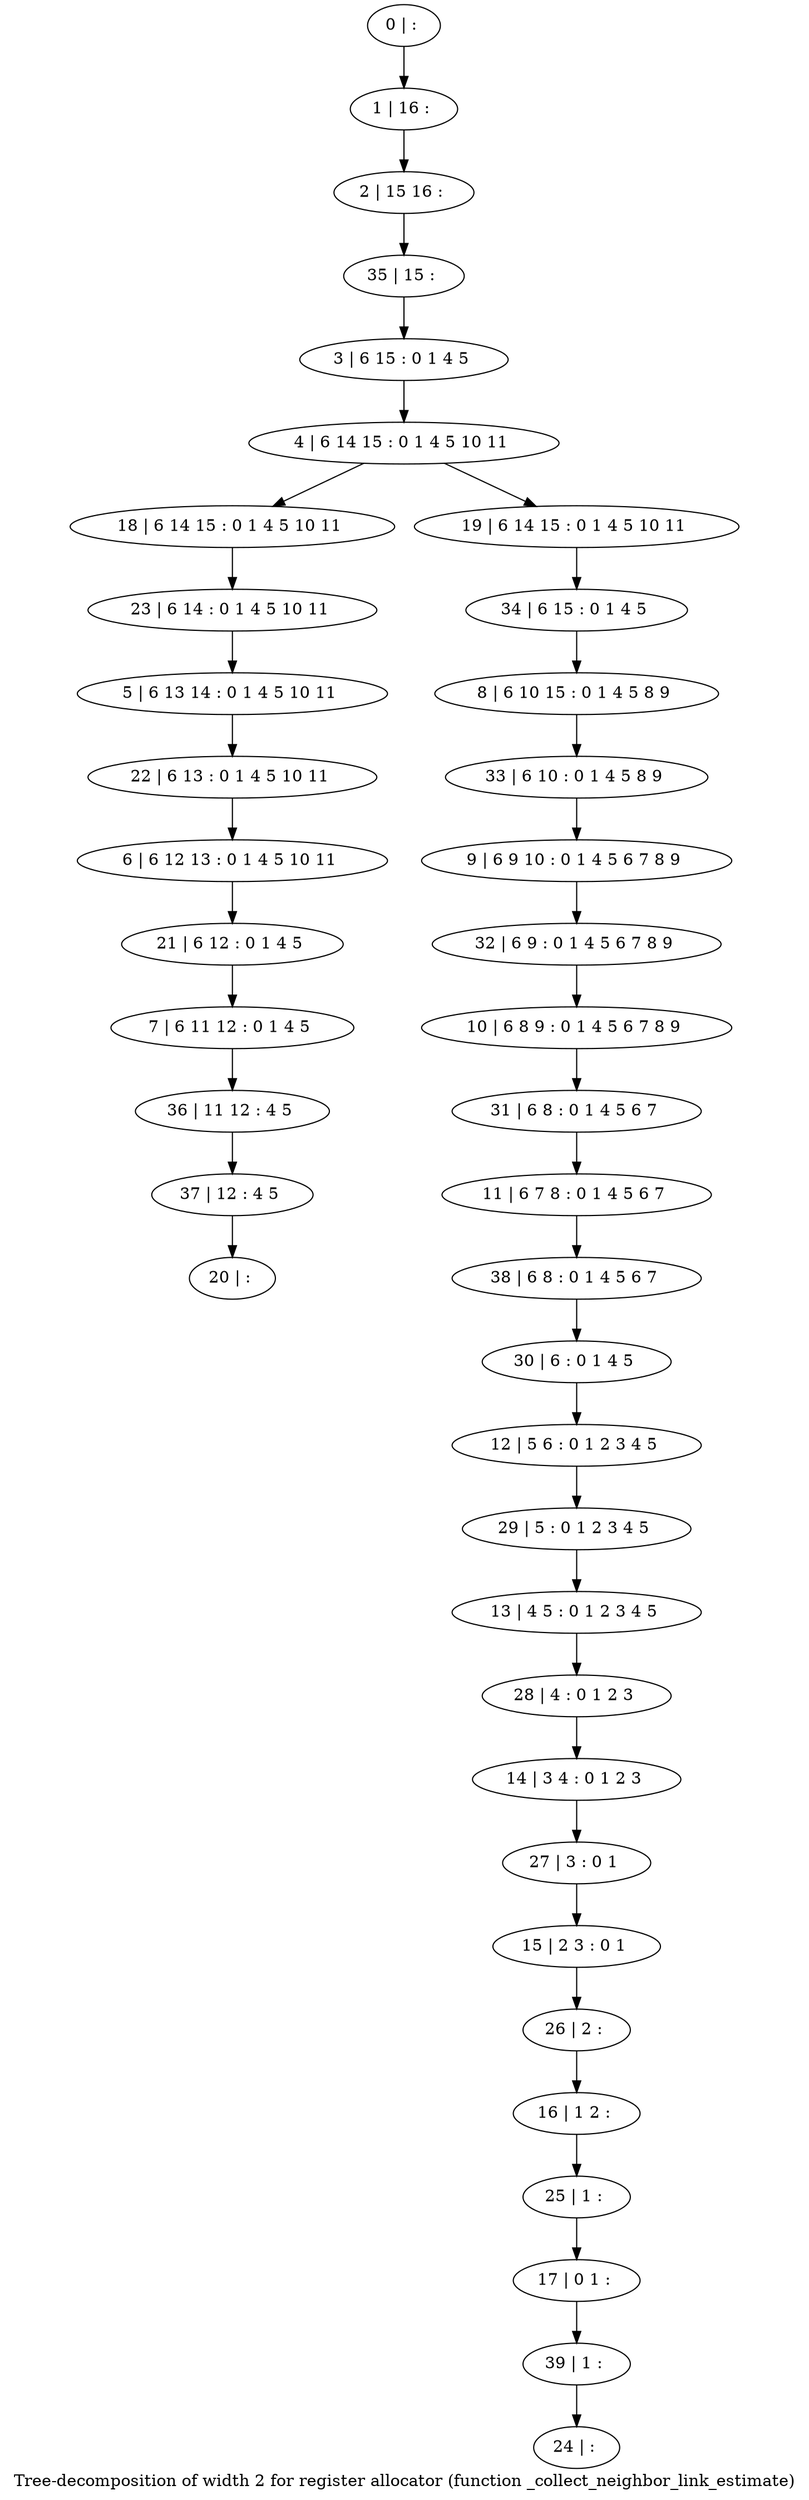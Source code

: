 digraph G {
graph [label="Tree-decomposition of width 2 for register allocator (function _collect_neighbor_link_estimate)"]
0[label="0 | : "];
1[label="1 | 16 : "];
2[label="2 | 15 16 : "];
3[label="3 | 6 15 : 0 1 4 5 "];
4[label="4 | 6 14 15 : 0 1 4 5 10 11 "];
5[label="5 | 6 13 14 : 0 1 4 5 10 11 "];
6[label="6 | 6 12 13 : 0 1 4 5 10 11 "];
7[label="7 | 6 11 12 : 0 1 4 5 "];
8[label="8 | 6 10 15 : 0 1 4 5 8 9 "];
9[label="9 | 6 9 10 : 0 1 4 5 6 7 8 9 "];
10[label="10 | 6 8 9 : 0 1 4 5 6 7 8 9 "];
11[label="11 | 6 7 8 : 0 1 4 5 6 7 "];
12[label="12 | 5 6 : 0 1 2 3 4 5 "];
13[label="13 | 4 5 : 0 1 2 3 4 5 "];
14[label="14 | 3 4 : 0 1 2 3 "];
15[label="15 | 2 3 : 0 1 "];
16[label="16 | 1 2 : "];
17[label="17 | 0 1 : "];
18[label="18 | 6 14 15 : 0 1 4 5 10 11 "];
19[label="19 | 6 14 15 : 0 1 4 5 10 11 "];
20[label="20 | : "];
21[label="21 | 6 12 : 0 1 4 5 "];
22[label="22 | 6 13 : 0 1 4 5 10 11 "];
23[label="23 | 6 14 : 0 1 4 5 10 11 "];
24[label="24 | : "];
25[label="25 | 1 : "];
26[label="26 | 2 : "];
27[label="27 | 3 : 0 1 "];
28[label="28 | 4 : 0 1 2 3 "];
29[label="29 | 5 : 0 1 2 3 4 5 "];
30[label="30 | 6 : 0 1 4 5 "];
31[label="31 | 6 8 : 0 1 4 5 6 7 "];
32[label="32 | 6 9 : 0 1 4 5 6 7 8 9 "];
33[label="33 | 6 10 : 0 1 4 5 8 9 "];
34[label="34 | 6 15 : 0 1 4 5 "];
35[label="35 | 15 : "];
36[label="36 | 11 12 : 4 5 "];
37[label="37 | 12 : 4 5 "];
38[label="38 | 6 8 : 0 1 4 5 6 7 "];
39[label="39 | 1 : "];
0->1 ;
1->2 ;
3->4 ;
4->18 ;
4->19 ;
21->7 ;
6->21 ;
22->6 ;
5->22 ;
23->5 ;
18->23 ;
25->17 ;
16->25 ;
26->16 ;
15->26 ;
27->15 ;
14->27 ;
28->14 ;
13->28 ;
29->13 ;
12->29 ;
30->12 ;
31->11 ;
10->31 ;
32->10 ;
9->32 ;
33->9 ;
8->33 ;
34->8 ;
19->34 ;
35->3 ;
2->35 ;
7->36 ;
37->20 ;
36->37 ;
38->30 ;
11->38 ;
39->24 ;
17->39 ;
}
